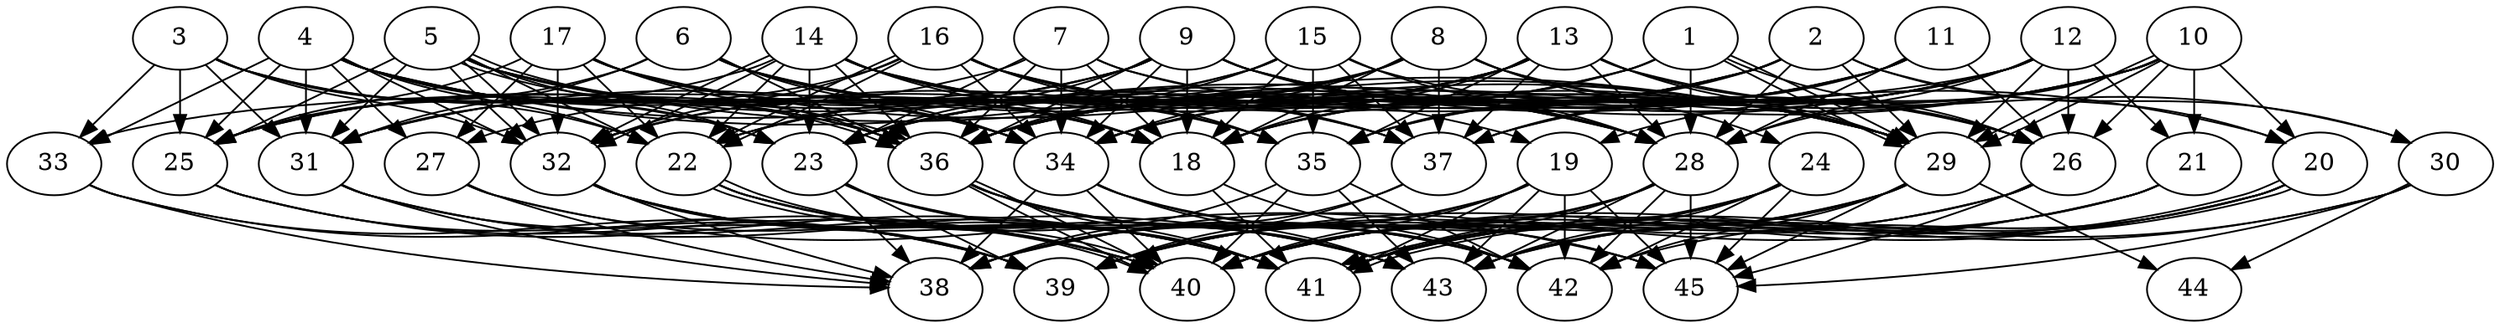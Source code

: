 // DAG automatically generated by daggen at Thu Oct  3 14:07:25 2019
// ./daggen --dot -n 45 --ccr 0.3 --fat 0.7 --regular 0.5 --density 0.9 --mindata 5242880 --maxdata 52428800 
digraph G {
  1 [size="95617707", alpha="0.03", expect_size="28685312"] 
  1 -> 23 [size ="28685312"]
  1 -> 26 [size ="28685312"]
  1 -> 28 [size ="28685312"]
  1 -> 29 [size ="28685312"]
  1 -> 29 [size ="28685312"]
  1 -> 32 [size ="28685312"]
  1 -> 34 [size ="28685312"]
  2 [size="166147413", alpha="0.03", expect_size="49844224"] 
  2 -> 18 [size ="49844224"]
  2 -> 20 [size ="49844224"]
  2 -> 22 [size ="49844224"]
  2 -> 23 [size ="49844224"]
  2 -> 28 [size ="49844224"]
  2 -> 29 [size ="49844224"]
  2 -> 30 [size ="49844224"]
  2 -> 34 [size ="49844224"]
  2 -> 35 [size ="49844224"]
  2 -> 36 [size ="49844224"]
  3 [size="101823147", alpha="0.14", expect_size="30546944"] 
  3 -> 22 [size ="30546944"]
  3 -> 23 [size ="30546944"]
  3 -> 25 [size ="30546944"]
  3 -> 31 [size ="30546944"]
  3 -> 32 [size ="30546944"]
  3 -> 33 [size ="30546944"]
  3 -> 36 [size ="30546944"]
  4 [size="23108267", alpha="0.12", expect_size="6932480"] 
  4 -> 18 [size ="6932480"]
  4 -> 22 [size ="6932480"]
  4 -> 23 [size ="6932480"]
  4 -> 25 [size ="6932480"]
  4 -> 27 [size ="6932480"]
  4 -> 28 [size ="6932480"]
  4 -> 29 [size ="6932480"]
  4 -> 31 [size ="6932480"]
  4 -> 32 [size ="6932480"]
  4 -> 33 [size ="6932480"]
  4 -> 34 [size ="6932480"]
  4 -> 36 [size ="6932480"]
  5 [size="105601707", alpha="0.05", expect_size="31680512"] 
  5 -> 18 [size ="31680512"]
  5 -> 19 [size ="31680512"]
  5 -> 22 [size ="31680512"]
  5 -> 23 [size ="31680512"]
  5 -> 25 [size ="31680512"]
  5 -> 29 [size ="31680512"]
  5 -> 31 [size ="31680512"]
  5 -> 32 [size ="31680512"]
  5 -> 32 [size ="31680512"]
  5 -> 34 [size ="31680512"]
  5 -> 36 [size ="31680512"]
  5 -> 36 [size ="31680512"]
  6 [size="69410133", alpha="0.06", expect_size="20823040"] 
  6 -> 18 [size ="20823040"]
  6 -> 25 [size ="20823040"]
  6 -> 28 [size ="20823040"]
  6 -> 31 [size ="20823040"]
  6 -> 34 [size ="20823040"]
  6 -> 36 [size ="20823040"]
  6 -> 37 [size ="20823040"]
  7 [size="88681813", alpha="0.14", expect_size="26604544"] 
  7 -> 18 [size ="26604544"]
  7 -> 23 [size ="26604544"]
  7 -> 25 [size ="26604544"]
  7 -> 28 [size ="26604544"]
  7 -> 29 [size ="26604544"]
  7 -> 34 [size ="26604544"]
  7 -> 36 [size ="26604544"]
  8 [size="148807680", alpha="0.01", expect_size="44642304"] 
  8 -> 18 [size ="44642304"]
  8 -> 23 [size ="44642304"]
  8 -> 24 [size ="44642304"]
  8 -> 26 [size ="44642304"]
  8 -> 29 [size ="44642304"]
  8 -> 31 [size ="44642304"]
  8 -> 34 [size ="44642304"]
  8 -> 36 [size ="44642304"]
  8 -> 37 [size ="44642304"]
  9 [size="82356907", alpha="0.13", expect_size="24707072"] 
  9 -> 18 [size ="24707072"]
  9 -> 20 [size ="24707072"]
  9 -> 23 [size ="24707072"]
  9 -> 25 [size ="24707072"]
  9 -> 26 [size ="24707072"]
  9 -> 27 [size ="24707072"]
  9 -> 28 [size ="24707072"]
  9 -> 29 [size ="24707072"]
  9 -> 31 [size ="24707072"]
  9 -> 34 [size ="24707072"]
  9 -> 36 [size ="24707072"]
  10 [size="127467520", alpha="0.13", expect_size="38240256"] 
  10 -> 18 [size ="38240256"]
  10 -> 19 [size ="38240256"]
  10 -> 20 [size ="38240256"]
  10 -> 21 [size ="38240256"]
  10 -> 26 [size ="38240256"]
  10 -> 28 [size ="38240256"]
  10 -> 29 [size ="38240256"]
  10 -> 29 [size ="38240256"]
  10 -> 34 [size ="38240256"]
  10 -> 36 [size ="38240256"]
  10 -> 37 [size ="38240256"]
  11 [size="49653760", alpha="0.05", expect_size="14896128"] 
  11 -> 18 [size ="14896128"]
  11 -> 26 [size ="14896128"]
  11 -> 28 [size ="14896128"]
  11 -> 34 [size ="14896128"]
  11 -> 35 [size ="14896128"]
  11 -> 36 [size ="14896128"]
  11 -> 37 [size ="14896128"]
  12 [size="76400640", alpha="0.14", expect_size="22920192"] 
  12 -> 18 [size ="22920192"]
  12 -> 21 [size ="22920192"]
  12 -> 23 [size ="22920192"]
  12 -> 26 [size ="22920192"]
  12 -> 28 [size ="22920192"]
  12 -> 29 [size ="22920192"]
  12 -> 33 [size ="22920192"]
  12 -> 35 [size ="22920192"]
  12 -> 36 [size ="22920192"]
  12 -> 37 [size ="22920192"]
  13 [size="99908267", alpha="0.13", expect_size="29972480"] 
  13 -> 18 [size ="29972480"]
  13 -> 22 [size ="29972480"]
  13 -> 23 [size ="29972480"]
  13 -> 26 [size ="29972480"]
  13 -> 28 [size ="29972480"]
  13 -> 29 [size ="29972480"]
  13 -> 30 [size ="29972480"]
  13 -> 32 [size ="29972480"]
  13 -> 35 [size ="29972480"]
  13 -> 36 [size ="29972480"]
  13 -> 37 [size ="29972480"]
  14 [size="52609707", alpha="0.05", expect_size="15782912"] 
  14 -> 18 [size ="15782912"]
  14 -> 22 [size ="15782912"]
  14 -> 23 [size ="15782912"]
  14 -> 25 [size ="15782912"]
  14 -> 28 [size ="15782912"]
  14 -> 29 [size ="15782912"]
  14 -> 32 [size ="15782912"]
  14 -> 32 [size ="15782912"]
  14 -> 35 [size ="15782912"]
  14 -> 36 [size ="15782912"]
  14 -> 37 [size ="15782912"]
  15 [size="149439147", alpha="0.11", expect_size="44831744"] 
  15 -> 18 [size ="44831744"]
  15 -> 22 [size ="44831744"]
  15 -> 28 [size ="44831744"]
  15 -> 29 [size ="44831744"]
  15 -> 32 [size ="44831744"]
  15 -> 35 [size ="44831744"]
  15 -> 36 [size ="44831744"]
  15 -> 37 [size ="44831744"]
  16 [size="33471147", alpha="0.03", expect_size="10041344"] 
  16 -> 22 [size ="10041344"]
  16 -> 22 [size ="10041344"]
  16 -> 28 [size ="10041344"]
  16 -> 29 [size ="10041344"]
  16 -> 31 [size ="10041344"]
  16 -> 32 [size ="10041344"]
  16 -> 34 [size ="10041344"]
  16 -> 35 [size ="10041344"]
  16 -> 37 [size ="10041344"]
  17 [size="83053227", alpha="0.00", expect_size="24915968"] 
  17 -> 18 [size ="24915968"]
  17 -> 22 [size ="24915968"]
  17 -> 25 [size ="24915968"]
  17 -> 27 [size ="24915968"]
  17 -> 29 [size ="24915968"]
  17 -> 32 [size ="24915968"]
  17 -> 34 [size ="24915968"]
  17 -> 35 [size ="24915968"]
  17 -> 36 [size ="24915968"]
  18 [size="32027307", alpha="0.17", expect_size="9608192"] 
  18 -> 41 [size ="9608192"]
  18 -> 42 [size ="9608192"]
  19 [size="38451200", alpha="0.14", expect_size="11535360"] 
  19 -> 38 [size ="11535360"]
  19 -> 39 [size ="11535360"]
  19 -> 40 [size ="11535360"]
  19 -> 41 [size ="11535360"]
  19 -> 42 [size ="11535360"]
  19 -> 43 [size ="11535360"]
  19 -> 45 [size ="11535360"]
  20 [size="138147840", alpha="0.07", expect_size="41444352"] 
  20 -> 39 [size ="41444352"]
  20 -> 40 [size ="41444352"]
  20 -> 41 [size ="41444352"]
  20 -> 41 [size ="41444352"]
  20 -> 42 [size ="41444352"]
  20 -> 43 [size ="41444352"]
  21 [size="79336107", alpha="0.10", expect_size="23800832"] 
  21 -> 38 [size ="23800832"]
  21 -> 40 [size ="23800832"]
  21 -> 41 [size ="23800832"]
  21 -> 43 [size ="23800832"]
  22 [size="117036373", alpha="0.12", expect_size="35110912"] 
  22 -> 40 [size ="35110912"]
  22 -> 40 [size ="35110912"]
  22 -> 41 [size ="35110912"]
  22 -> 42 [size ="35110912"]
  22 -> 43 [size ="35110912"]
  23 [size="70150827", alpha="0.05", expect_size="21045248"] 
  23 -> 38 [size ="21045248"]
  23 -> 39 [size ="21045248"]
  23 -> 41 [size ="21045248"]
  23 -> 42 [size ="21045248"]
  24 [size="170820267", alpha="0.18", expect_size="51246080"] 
  24 -> 38 [size ="51246080"]
  24 -> 40 [size ="51246080"]
  24 -> 41 [size ="51246080"]
  24 -> 42 [size ="51246080"]
  24 -> 43 [size ="51246080"]
  24 -> 45 [size ="51246080"]
  25 [size="55145813", alpha="0.03", expect_size="16543744"] 
  25 -> 39 [size ="16543744"]
  25 -> 40 [size ="16543744"]
  25 -> 41 [size ="16543744"]
  26 [size="139516587", alpha="0.14", expect_size="41854976"] 
  26 -> 39 [size ="41854976"]
  26 -> 40 [size ="41854976"]
  26 -> 41 [size ="41854976"]
  26 -> 45 [size ="41854976"]
  27 [size="166656000", alpha="0.14", expect_size="49996800"] 
  27 -> 38 [size ="49996800"]
  27 -> 41 [size ="49996800"]
  27 -> 45 [size ="49996800"]
  28 [size="167236267", alpha="0.11", expect_size="50170880"] 
  28 -> 39 [size ="50170880"]
  28 -> 40 [size ="50170880"]
  28 -> 41 [size ="50170880"]
  28 -> 42 [size ="50170880"]
  28 -> 43 [size ="50170880"]
  28 -> 45 [size ="50170880"]
  29 [size="141168640", alpha="0.16", expect_size="42350592"] 
  29 -> 39 [size ="42350592"]
  29 -> 40 [size ="42350592"]
  29 -> 42 [size ="42350592"]
  29 -> 43 [size ="42350592"]
  29 -> 44 [size ="42350592"]
  29 -> 45 [size ="42350592"]
  30 [size="94781440", alpha="0.15", expect_size="28434432"] 
  30 -> 40 [size ="28434432"]
  30 -> 41 [size ="28434432"]
  30 -> 44 [size ="28434432"]
  30 -> 45 [size ="28434432"]
  31 [size="151272107", alpha="0.19", expect_size="45381632"] 
  31 -> 38 [size ="45381632"]
  31 -> 39 [size ="45381632"]
  31 -> 41 [size ="45381632"]
  31 -> 43 [size ="45381632"]
  32 [size="74209280", alpha="0.09", expect_size="22262784"] 
  32 -> 38 [size ="22262784"]
  32 -> 39 [size ="22262784"]
  32 -> 40 [size ="22262784"]
  32 -> 41 [size ="22262784"]
  32 -> 43 [size ="22262784"]
  33 [size="169553920", alpha="0.11", expect_size="50866176"] 
  33 -> 38 [size ="50866176"]
  33 -> 39 [size ="50866176"]
  33 -> 40 [size ="50866176"]
  34 [size="49797120", alpha="0.16", expect_size="14939136"] 
  34 -> 38 [size ="14939136"]
  34 -> 40 [size ="14939136"]
  34 -> 42 [size ="14939136"]
  34 -> 43 [size ="14939136"]
  34 -> 45 [size ="14939136"]
  35 [size="35140267", alpha="0.19", expect_size="10542080"] 
  35 -> 38 [size ="10542080"]
  35 -> 40 [size ="10542080"]
  35 -> 42 [size ="10542080"]
  35 -> 43 [size ="10542080"]
  36 [size="56429227", alpha="0.03", expect_size="16928768"] 
  36 -> 40 [size ="16928768"]
  36 -> 40 [size ="16928768"]
  36 -> 41 [size ="16928768"]
  36 -> 42 [size ="16928768"]
  36 -> 43 [size ="16928768"]
  36 -> 45 [size ="16928768"]
  37 [size="165601280", alpha="0.16", expect_size="49680384"] 
  37 -> 38 [size ="49680384"]
  37 -> 39 [size ="49680384"]
  38 [size="119289173", alpha="0.11", expect_size="35786752"] 
  39 [size="48831147", alpha="0.08", expect_size="14649344"] 
  40 [size="19104427", alpha="0.01", expect_size="5731328"] 
  41 [size="140100267", alpha="0.02", expect_size="42030080"] 
  42 [size="129433600", alpha="0.15", expect_size="38830080"] 
  43 [size="46021973", alpha="0.15", expect_size="13806592"] 
  44 [size="129594027", alpha="0.14", expect_size="38878208"] 
  45 [size="100710400", alpha="0.18", expect_size="30213120"] 
}

